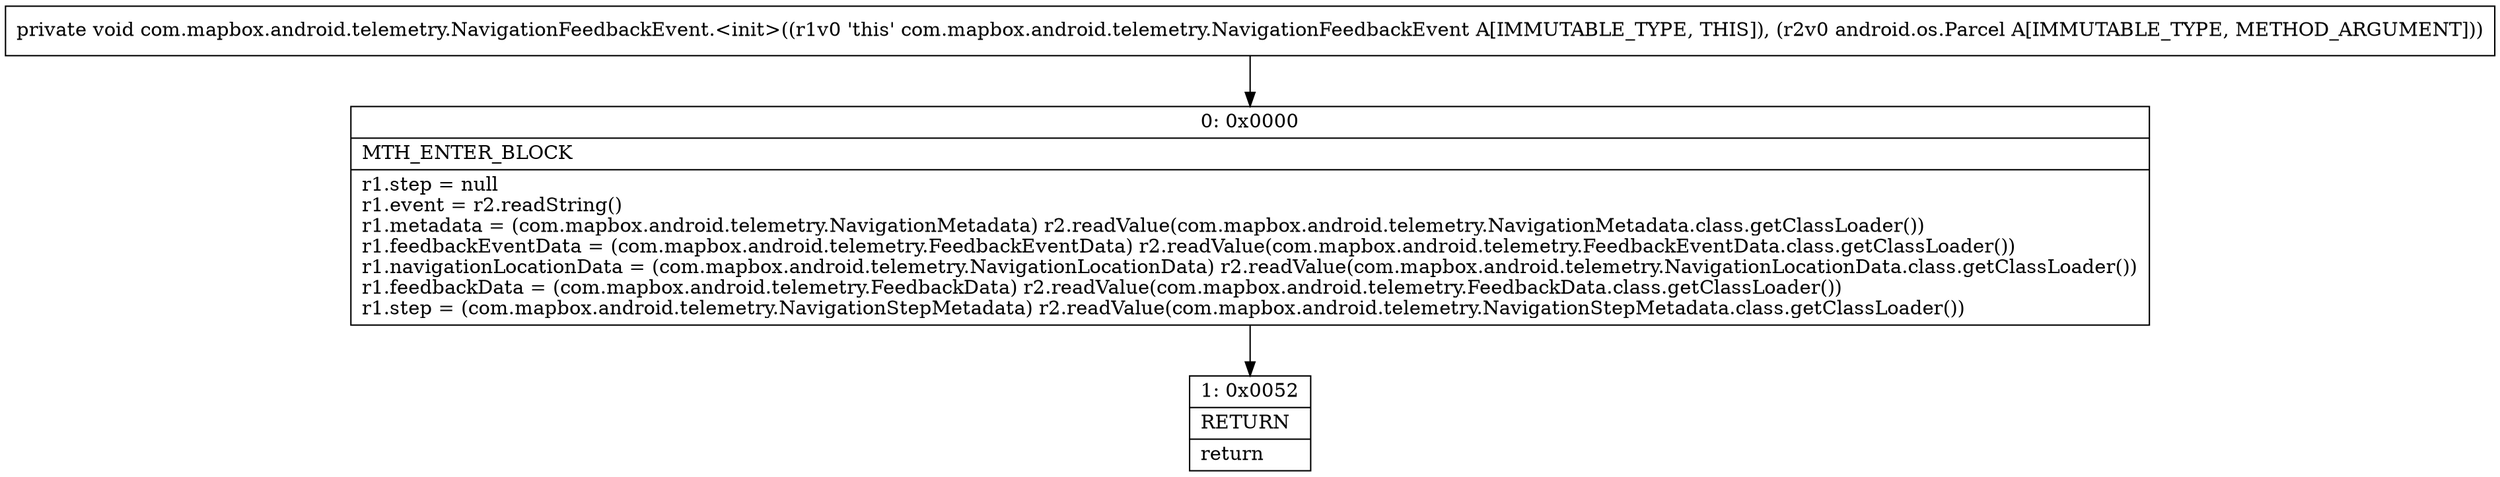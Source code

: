 digraph "CFG forcom.mapbox.android.telemetry.NavigationFeedbackEvent.\<init\>(Landroid\/os\/Parcel;)V" {
Node_0 [shape=record,label="{0\:\ 0x0000|MTH_ENTER_BLOCK\l|r1.step = null\lr1.event = r2.readString()\lr1.metadata = (com.mapbox.android.telemetry.NavigationMetadata) r2.readValue(com.mapbox.android.telemetry.NavigationMetadata.class.getClassLoader())\lr1.feedbackEventData = (com.mapbox.android.telemetry.FeedbackEventData) r2.readValue(com.mapbox.android.telemetry.FeedbackEventData.class.getClassLoader())\lr1.navigationLocationData = (com.mapbox.android.telemetry.NavigationLocationData) r2.readValue(com.mapbox.android.telemetry.NavigationLocationData.class.getClassLoader())\lr1.feedbackData = (com.mapbox.android.telemetry.FeedbackData) r2.readValue(com.mapbox.android.telemetry.FeedbackData.class.getClassLoader())\lr1.step = (com.mapbox.android.telemetry.NavigationStepMetadata) r2.readValue(com.mapbox.android.telemetry.NavigationStepMetadata.class.getClassLoader())\l}"];
Node_1 [shape=record,label="{1\:\ 0x0052|RETURN\l|return\l}"];
MethodNode[shape=record,label="{private void com.mapbox.android.telemetry.NavigationFeedbackEvent.\<init\>((r1v0 'this' com.mapbox.android.telemetry.NavigationFeedbackEvent A[IMMUTABLE_TYPE, THIS]), (r2v0 android.os.Parcel A[IMMUTABLE_TYPE, METHOD_ARGUMENT])) }"];
MethodNode -> Node_0;
Node_0 -> Node_1;
}

